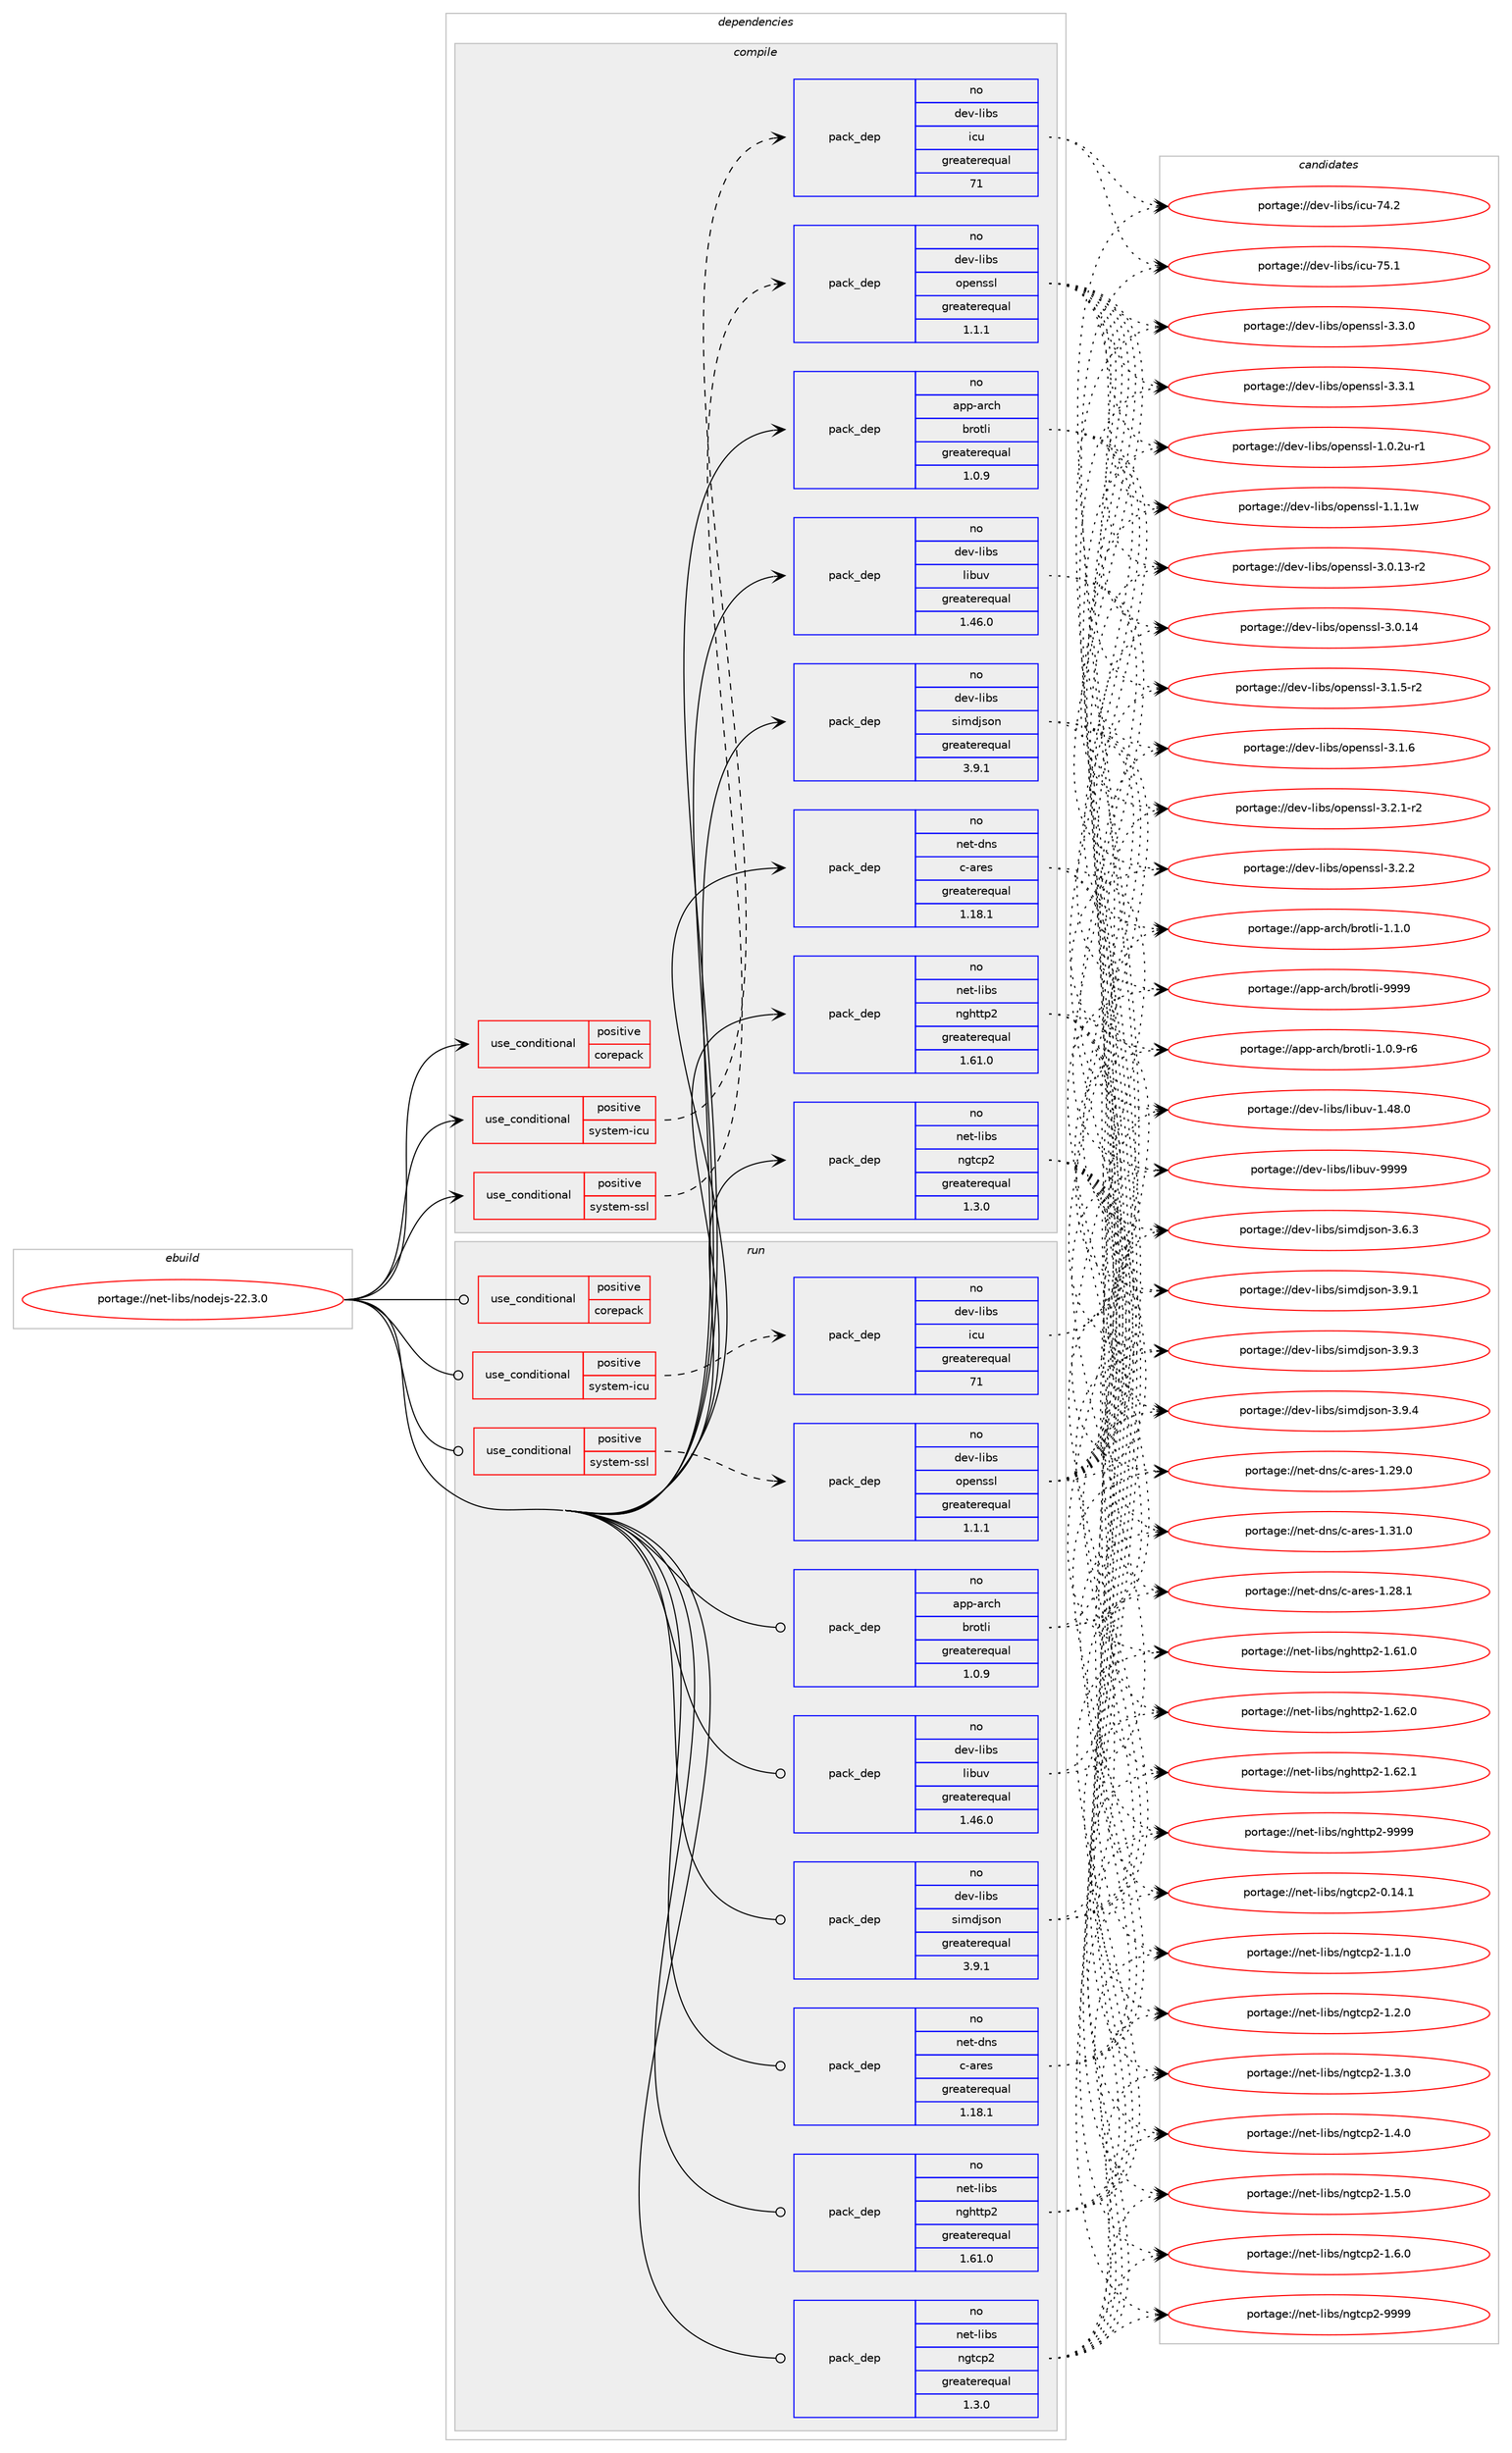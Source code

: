 digraph prolog {

# *************
# Graph options
# *************

newrank=true;
concentrate=true;
compound=true;
graph [rankdir=LR,fontname=Helvetica,fontsize=10,ranksep=1.5];#, ranksep=2.5, nodesep=0.2];
edge  [arrowhead=vee];
node  [fontname=Helvetica,fontsize=10];

# **********
# The ebuild
# **********

subgraph cluster_leftcol {
color=gray;
rank=same;
label=<<i>ebuild</i>>;
id [label="portage://net-libs/nodejs-22.3.0", color=red, width=4, href="../net-libs/nodejs-22.3.0.svg"];
}

# ****************
# The dependencies
# ****************

subgraph cluster_midcol {
color=gray;
label=<<i>dependencies</i>>;
subgraph cluster_compile {
fillcolor="#eeeeee";
style=filled;
label=<<i>compile</i>>;
subgraph cond91836 {
dependency184191 [label=<<TABLE BORDER="0" CELLBORDER="1" CELLSPACING="0" CELLPADDING="4"><TR><TD ROWSPAN="3" CELLPADDING="10">use_conditional</TD></TR><TR><TD>positive</TD></TR><TR><TD>corepack</TD></TR></TABLE>>, shape=none, color=red];
# *** BEGIN UNKNOWN DEPENDENCY TYPE (TODO) ***
# dependency184191 -> package_dependency(portage://net-libs/nodejs-22.3.0,install,weak,sys-apps,yarn,none,[,,],[],[])
# *** END UNKNOWN DEPENDENCY TYPE (TODO) ***

}
id:e -> dependency184191:w [weight=20,style="solid",arrowhead="vee"];
subgraph cond91837 {
dependency184192 [label=<<TABLE BORDER="0" CELLBORDER="1" CELLSPACING="0" CELLPADDING="4"><TR><TD ROWSPAN="3" CELLPADDING="10">use_conditional</TD></TR><TR><TD>positive</TD></TR><TR><TD>system-icu</TD></TR></TABLE>>, shape=none, color=red];
subgraph pack89750 {
dependency184193 [label=<<TABLE BORDER="0" CELLBORDER="1" CELLSPACING="0" CELLPADDING="4" WIDTH="220"><TR><TD ROWSPAN="6" CELLPADDING="30">pack_dep</TD></TR><TR><TD WIDTH="110">no</TD></TR><TR><TD>dev-libs</TD></TR><TR><TD>icu</TD></TR><TR><TD>greaterequal</TD></TR><TR><TD>71</TD></TR></TABLE>>, shape=none, color=blue];
}
dependency184192:e -> dependency184193:w [weight=20,style="dashed",arrowhead="vee"];
}
id:e -> dependency184192:w [weight=20,style="solid",arrowhead="vee"];
subgraph cond91838 {
dependency184194 [label=<<TABLE BORDER="0" CELLBORDER="1" CELLSPACING="0" CELLPADDING="4"><TR><TD ROWSPAN="3" CELLPADDING="10">use_conditional</TD></TR><TR><TD>positive</TD></TR><TR><TD>system-ssl</TD></TR></TABLE>>, shape=none, color=red];
subgraph pack89751 {
dependency184195 [label=<<TABLE BORDER="0" CELLBORDER="1" CELLSPACING="0" CELLPADDING="4" WIDTH="220"><TR><TD ROWSPAN="6" CELLPADDING="30">pack_dep</TD></TR><TR><TD WIDTH="110">no</TD></TR><TR><TD>dev-libs</TD></TR><TR><TD>openssl</TD></TR><TR><TD>greaterequal</TD></TR><TR><TD>1.1.1</TD></TR></TABLE>>, shape=none, color=blue];
}
dependency184194:e -> dependency184195:w [weight=20,style="dashed",arrowhead="vee"];
}
id:e -> dependency184194:w [weight=20,style="solid",arrowhead="vee"];
subgraph pack89752 {
dependency184196 [label=<<TABLE BORDER="0" CELLBORDER="1" CELLSPACING="0" CELLPADDING="4" WIDTH="220"><TR><TD ROWSPAN="6" CELLPADDING="30">pack_dep</TD></TR><TR><TD WIDTH="110">no</TD></TR><TR><TD>app-arch</TD></TR><TR><TD>brotli</TD></TR><TR><TD>greaterequal</TD></TR><TR><TD>1.0.9</TD></TR></TABLE>>, shape=none, color=blue];
}
id:e -> dependency184196:w [weight=20,style="solid",arrowhead="vee"];
subgraph pack89753 {
dependency184197 [label=<<TABLE BORDER="0" CELLBORDER="1" CELLSPACING="0" CELLPADDING="4" WIDTH="220"><TR><TD ROWSPAN="6" CELLPADDING="30">pack_dep</TD></TR><TR><TD WIDTH="110">no</TD></TR><TR><TD>dev-libs</TD></TR><TR><TD>libuv</TD></TR><TR><TD>greaterequal</TD></TR><TR><TD>1.46.0</TD></TR></TABLE>>, shape=none, color=blue];
}
id:e -> dependency184197:w [weight=20,style="solid",arrowhead="vee"];
subgraph pack89754 {
dependency184198 [label=<<TABLE BORDER="0" CELLBORDER="1" CELLSPACING="0" CELLPADDING="4" WIDTH="220"><TR><TD ROWSPAN="6" CELLPADDING="30">pack_dep</TD></TR><TR><TD WIDTH="110">no</TD></TR><TR><TD>dev-libs</TD></TR><TR><TD>simdjson</TD></TR><TR><TD>greaterequal</TD></TR><TR><TD>3.9.1</TD></TR></TABLE>>, shape=none, color=blue];
}
id:e -> dependency184198:w [weight=20,style="solid",arrowhead="vee"];
subgraph pack89755 {
dependency184199 [label=<<TABLE BORDER="0" CELLBORDER="1" CELLSPACING="0" CELLPADDING="4" WIDTH="220"><TR><TD ROWSPAN="6" CELLPADDING="30">pack_dep</TD></TR><TR><TD WIDTH="110">no</TD></TR><TR><TD>net-dns</TD></TR><TR><TD>c-ares</TD></TR><TR><TD>greaterequal</TD></TR><TR><TD>1.18.1</TD></TR></TABLE>>, shape=none, color=blue];
}
id:e -> dependency184199:w [weight=20,style="solid",arrowhead="vee"];
subgraph pack89756 {
dependency184200 [label=<<TABLE BORDER="0" CELLBORDER="1" CELLSPACING="0" CELLPADDING="4" WIDTH="220"><TR><TD ROWSPAN="6" CELLPADDING="30">pack_dep</TD></TR><TR><TD WIDTH="110">no</TD></TR><TR><TD>net-libs</TD></TR><TR><TD>nghttp2</TD></TR><TR><TD>greaterequal</TD></TR><TR><TD>1.61.0</TD></TR></TABLE>>, shape=none, color=blue];
}
id:e -> dependency184200:w [weight=20,style="solid",arrowhead="vee"];
subgraph pack89757 {
dependency184201 [label=<<TABLE BORDER="0" CELLBORDER="1" CELLSPACING="0" CELLPADDING="4" WIDTH="220"><TR><TD ROWSPAN="6" CELLPADDING="30">pack_dep</TD></TR><TR><TD WIDTH="110">no</TD></TR><TR><TD>net-libs</TD></TR><TR><TD>ngtcp2</TD></TR><TR><TD>greaterequal</TD></TR><TR><TD>1.3.0</TD></TR></TABLE>>, shape=none, color=blue];
}
id:e -> dependency184201:w [weight=20,style="solid",arrowhead="vee"];
# *** BEGIN UNKNOWN DEPENDENCY TYPE (TODO) ***
# id -> package_dependency(portage://net-libs/nodejs-22.3.0,install,no,sys-devel,gcc,none,[,,],any_different_slot,[])
# *** END UNKNOWN DEPENDENCY TYPE (TODO) ***

# *** BEGIN UNKNOWN DEPENDENCY TYPE (TODO) ***
# id -> package_dependency(portage://net-libs/nodejs-22.3.0,install,no,sys-libs,zlib,none,[,,],[],[])
# *** END UNKNOWN DEPENDENCY TYPE (TODO) ***

}
subgraph cluster_compileandrun {
fillcolor="#eeeeee";
style=filled;
label=<<i>compile and run</i>>;
}
subgraph cluster_run {
fillcolor="#eeeeee";
style=filled;
label=<<i>run</i>>;
subgraph cond91839 {
dependency184202 [label=<<TABLE BORDER="0" CELLBORDER="1" CELLSPACING="0" CELLPADDING="4"><TR><TD ROWSPAN="3" CELLPADDING="10">use_conditional</TD></TR><TR><TD>positive</TD></TR><TR><TD>corepack</TD></TR></TABLE>>, shape=none, color=red];
# *** BEGIN UNKNOWN DEPENDENCY TYPE (TODO) ***
# dependency184202 -> package_dependency(portage://net-libs/nodejs-22.3.0,run,weak,sys-apps,yarn,none,[,,],[],[])
# *** END UNKNOWN DEPENDENCY TYPE (TODO) ***

}
id:e -> dependency184202:w [weight=20,style="solid",arrowhead="odot"];
subgraph cond91840 {
dependency184203 [label=<<TABLE BORDER="0" CELLBORDER="1" CELLSPACING="0" CELLPADDING="4"><TR><TD ROWSPAN="3" CELLPADDING="10">use_conditional</TD></TR><TR><TD>positive</TD></TR><TR><TD>system-icu</TD></TR></TABLE>>, shape=none, color=red];
subgraph pack89758 {
dependency184204 [label=<<TABLE BORDER="0" CELLBORDER="1" CELLSPACING="0" CELLPADDING="4" WIDTH="220"><TR><TD ROWSPAN="6" CELLPADDING="30">pack_dep</TD></TR><TR><TD WIDTH="110">no</TD></TR><TR><TD>dev-libs</TD></TR><TR><TD>icu</TD></TR><TR><TD>greaterequal</TD></TR><TR><TD>71</TD></TR></TABLE>>, shape=none, color=blue];
}
dependency184203:e -> dependency184204:w [weight=20,style="dashed",arrowhead="vee"];
}
id:e -> dependency184203:w [weight=20,style="solid",arrowhead="odot"];
subgraph cond91841 {
dependency184205 [label=<<TABLE BORDER="0" CELLBORDER="1" CELLSPACING="0" CELLPADDING="4"><TR><TD ROWSPAN="3" CELLPADDING="10">use_conditional</TD></TR><TR><TD>positive</TD></TR><TR><TD>system-ssl</TD></TR></TABLE>>, shape=none, color=red];
subgraph pack89759 {
dependency184206 [label=<<TABLE BORDER="0" CELLBORDER="1" CELLSPACING="0" CELLPADDING="4" WIDTH="220"><TR><TD ROWSPAN="6" CELLPADDING="30">pack_dep</TD></TR><TR><TD WIDTH="110">no</TD></TR><TR><TD>dev-libs</TD></TR><TR><TD>openssl</TD></TR><TR><TD>greaterequal</TD></TR><TR><TD>1.1.1</TD></TR></TABLE>>, shape=none, color=blue];
}
dependency184205:e -> dependency184206:w [weight=20,style="dashed",arrowhead="vee"];
}
id:e -> dependency184205:w [weight=20,style="solid",arrowhead="odot"];
subgraph pack89760 {
dependency184207 [label=<<TABLE BORDER="0" CELLBORDER="1" CELLSPACING="0" CELLPADDING="4" WIDTH="220"><TR><TD ROWSPAN="6" CELLPADDING="30">pack_dep</TD></TR><TR><TD WIDTH="110">no</TD></TR><TR><TD>app-arch</TD></TR><TR><TD>brotli</TD></TR><TR><TD>greaterequal</TD></TR><TR><TD>1.0.9</TD></TR></TABLE>>, shape=none, color=blue];
}
id:e -> dependency184207:w [weight=20,style="solid",arrowhead="odot"];
subgraph pack89761 {
dependency184208 [label=<<TABLE BORDER="0" CELLBORDER="1" CELLSPACING="0" CELLPADDING="4" WIDTH="220"><TR><TD ROWSPAN="6" CELLPADDING="30">pack_dep</TD></TR><TR><TD WIDTH="110">no</TD></TR><TR><TD>dev-libs</TD></TR><TR><TD>libuv</TD></TR><TR><TD>greaterequal</TD></TR><TR><TD>1.46.0</TD></TR></TABLE>>, shape=none, color=blue];
}
id:e -> dependency184208:w [weight=20,style="solid",arrowhead="odot"];
subgraph pack89762 {
dependency184209 [label=<<TABLE BORDER="0" CELLBORDER="1" CELLSPACING="0" CELLPADDING="4" WIDTH="220"><TR><TD ROWSPAN="6" CELLPADDING="30">pack_dep</TD></TR><TR><TD WIDTH="110">no</TD></TR><TR><TD>dev-libs</TD></TR><TR><TD>simdjson</TD></TR><TR><TD>greaterequal</TD></TR><TR><TD>3.9.1</TD></TR></TABLE>>, shape=none, color=blue];
}
id:e -> dependency184209:w [weight=20,style="solid",arrowhead="odot"];
subgraph pack89763 {
dependency184210 [label=<<TABLE BORDER="0" CELLBORDER="1" CELLSPACING="0" CELLPADDING="4" WIDTH="220"><TR><TD ROWSPAN="6" CELLPADDING="30">pack_dep</TD></TR><TR><TD WIDTH="110">no</TD></TR><TR><TD>net-dns</TD></TR><TR><TD>c-ares</TD></TR><TR><TD>greaterequal</TD></TR><TR><TD>1.18.1</TD></TR></TABLE>>, shape=none, color=blue];
}
id:e -> dependency184210:w [weight=20,style="solid",arrowhead="odot"];
subgraph pack89764 {
dependency184211 [label=<<TABLE BORDER="0" CELLBORDER="1" CELLSPACING="0" CELLPADDING="4" WIDTH="220"><TR><TD ROWSPAN="6" CELLPADDING="30">pack_dep</TD></TR><TR><TD WIDTH="110">no</TD></TR><TR><TD>net-libs</TD></TR><TR><TD>nghttp2</TD></TR><TR><TD>greaterequal</TD></TR><TR><TD>1.61.0</TD></TR></TABLE>>, shape=none, color=blue];
}
id:e -> dependency184211:w [weight=20,style="solid",arrowhead="odot"];
subgraph pack89765 {
dependency184212 [label=<<TABLE BORDER="0" CELLBORDER="1" CELLSPACING="0" CELLPADDING="4" WIDTH="220"><TR><TD ROWSPAN="6" CELLPADDING="30">pack_dep</TD></TR><TR><TD WIDTH="110">no</TD></TR><TR><TD>net-libs</TD></TR><TR><TD>ngtcp2</TD></TR><TR><TD>greaterequal</TD></TR><TR><TD>1.3.0</TD></TR></TABLE>>, shape=none, color=blue];
}
id:e -> dependency184212:w [weight=20,style="solid",arrowhead="odot"];
# *** BEGIN UNKNOWN DEPENDENCY TYPE (TODO) ***
# id -> package_dependency(portage://net-libs/nodejs-22.3.0,run,no,sys-devel,gcc,none,[,,],any_different_slot,[])
# *** END UNKNOWN DEPENDENCY TYPE (TODO) ***

# *** BEGIN UNKNOWN DEPENDENCY TYPE (TODO) ***
# id -> package_dependency(portage://net-libs/nodejs-22.3.0,run,no,sys-libs,zlib,none,[,,],[],[])
# *** END UNKNOWN DEPENDENCY TYPE (TODO) ***

}
}

# **************
# The candidates
# **************

subgraph cluster_choices {
rank=same;
color=gray;
label=<<i>candidates</i>>;

subgraph choice89750 {
color=black;
nodesep=1;
choice100101118451081059811547105991174555524650 [label="portage://dev-libs/icu-74.2", color=red, width=4,href="../dev-libs/icu-74.2.svg"];
choice100101118451081059811547105991174555534649 [label="portage://dev-libs/icu-75.1", color=red, width=4,href="../dev-libs/icu-75.1.svg"];
dependency184193:e -> choice100101118451081059811547105991174555524650:w [style=dotted,weight="100"];
dependency184193:e -> choice100101118451081059811547105991174555534649:w [style=dotted,weight="100"];
}
subgraph choice89751 {
color=black;
nodesep=1;
choice1001011184510810598115471111121011101151151084549464846501174511449 [label="portage://dev-libs/openssl-1.0.2u-r1", color=red, width=4,href="../dev-libs/openssl-1.0.2u-r1.svg"];
choice100101118451081059811547111112101110115115108454946494649119 [label="portage://dev-libs/openssl-1.1.1w", color=red, width=4,href="../dev-libs/openssl-1.1.1w.svg"];
choice100101118451081059811547111112101110115115108455146484649514511450 [label="portage://dev-libs/openssl-3.0.13-r2", color=red, width=4,href="../dev-libs/openssl-3.0.13-r2.svg"];
choice10010111845108105981154711111210111011511510845514648464952 [label="portage://dev-libs/openssl-3.0.14", color=red, width=4,href="../dev-libs/openssl-3.0.14.svg"];
choice1001011184510810598115471111121011101151151084551464946534511450 [label="portage://dev-libs/openssl-3.1.5-r2", color=red, width=4,href="../dev-libs/openssl-3.1.5-r2.svg"];
choice100101118451081059811547111112101110115115108455146494654 [label="portage://dev-libs/openssl-3.1.6", color=red, width=4,href="../dev-libs/openssl-3.1.6.svg"];
choice1001011184510810598115471111121011101151151084551465046494511450 [label="portage://dev-libs/openssl-3.2.1-r2", color=red, width=4,href="../dev-libs/openssl-3.2.1-r2.svg"];
choice100101118451081059811547111112101110115115108455146504650 [label="portage://dev-libs/openssl-3.2.2", color=red, width=4,href="../dev-libs/openssl-3.2.2.svg"];
choice100101118451081059811547111112101110115115108455146514648 [label="portage://dev-libs/openssl-3.3.0", color=red, width=4,href="../dev-libs/openssl-3.3.0.svg"];
choice100101118451081059811547111112101110115115108455146514649 [label="portage://dev-libs/openssl-3.3.1", color=red, width=4,href="../dev-libs/openssl-3.3.1.svg"];
dependency184195:e -> choice1001011184510810598115471111121011101151151084549464846501174511449:w [style=dotted,weight="100"];
dependency184195:e -> choice100101118451081059811547111112101110115115108454946494649119:w [style=dotted,weight="100"];
dependency184195:e -> choice100101118451081059811547111112101110115115108455146484649514511450:w [style=dotted,weight="100"];
dependency184195:e -> choice10010111845108105981154711111210111011511510845514648464952:w [style=dotted,weight="100"];
dependency184195:e -> choice1001011184510810598115471111121011101151151084551464946534511450:w [style=dotted,weight="100"];
dependency184195:e -> choice100101118451081059811547111112101110115115108455146494654:w [style=dotted,weight="100"];
dependency184195:e -> choice1001011184510810598115471111121011101151151084551465046494511450:w [style=dotted,weight="100"];
dependency184195:e -> choice100101118451081059811547111112101110115115108455146504650:w [style=dotted,weight="100"];
dependency184195:e -> choice100101118451081059811547111112101110115115108455146514648:w [style=dotted,weight="100"];
dependency184195:e -> choice100101118451081059811547111112101110115115108455146514649:w [style=dotted,weight="100"];
}
subgraph choice89752 {
color=black;
nodesep=1;
choice9711211245971149910447981141111161081054549464846574511454 [label="portage://app-arch/brotli-1.0.9-r6", color=red, width=4,href="../app-arch/brotli-1.0.9-r6.svg"];
choice971121124597114991044798114111116108105454946494648 [label="portage://app-arch/brotli-1.1.0", color=red, width=4,href="../app-arch/brotli-1.1.0.svg"];
choice9711211245971149910447981141111161081054557575757 [label="portage://app-arch/brotli-9999", color=red, width=4,href="../app-arch/brotli-9999.svg"];
dependency184196:e -> choice9711211245971149910447981141111161081054549464846574511454:w [style=dotted,weight="100"];
dependency184196:e -> choice971121124597114991044798114111116108105454946494648:w [style=dotted,weight="100"];
dependency184196:e -> choice9711211245971149910447981141111161081054557575757:w [style=dotted,weight="100"];
}
subgraph choice89753 {
color=black;
nodesep=1;
choice1001011184510810598115471081059811711845494652564648 [label="portage://dev-libs/libuv-1.48.0", color=red, width=4,href="../dev-libs/libuv-1.48.0.svg"];
choice100101118451081059811547108105981171184557575757 [label="portage://dev-libs/libuv-9999", color=red, width=4,href="../dev-libs/libuv-9999.svg"];
dependency184197:e -> choice1001011184510810598115471081059811711845494652564648:w [style=dotted,weight="100"];
dependency184197:e -> choice100101118451081059811547108105981171184557575757:w [style=dotted,weight="100"];
}
subgraph choice89754 {
color=black;
nodesep=1;
choice100101118451081059811547115105109100106115111110455146544651 [label="portage://dev-libs/simdjson-3.6.3", color=red, width=4,href="../dev-libs/simdjson-3.6.3.svg"];
choice100101118451081059811547115105109100106115111110455146574649 [label="portage://dev-libs/simdjson-3.9.1", color=red, width=4,href="../dev-libs/simdjson-3.9.1.svg"];
choice100101118451081059811547115105109100106115111110455146574651 [label="portage://dev-libs/simdjson-3.9.3", color=red, width=4,href="../dev-libs/simdjson-3.9.3.svg"];
choice100101118451081059811547115105109100106115111110455146574652 [label="portage://dev-libs/simdjson-3.9.4", color=red, width=4,href="../dev-libs/simdjson-3.9.4.svg"];
dependency184198:e -> choice100101118451081059811547115105109100106115111110455146544651:w [style=dotted,weight="100"];
dependency184198:e -> choice100101118451081059811547115105109100106115111110455146574649:w [style=dotted,weight="100"];
dependency184198:e -> choice100101118451081059811547115105109100106115111110455146574651:w [style=dotted,weight="100"];
dependency184198:e -> choice100101118451081059811547115105109100106115111110455146574652:w [style=dotted,weight="100"];
}
subgraph choice89755 {
color=black;
nodesep=1;
choice110101116451001101154799459711410111545494650564649 [label="portage://net-dns/c-ares-1.28.1", color=red, width=4,href="../net-dns/c-ares-1.28.1.svg"];
choice110101116451001101154799459711410111545494650574648 [label="portage://net-dns/c-ares-1.29.0", color=red, width=4,href="../net-dns/c-ares-1.29.0.svg"];
choice110101116451001101154799459711410111545494651494648 [label="portage://net-dns/c-ares-1.31.0", color=red, width=4,href="../net-dns/c-ares-1.31.0.svg"];
dependency184199:e -> choice110101116451001101154799459711410111545494650564649:w [style=dotted,weight="100"];
dependency184199:e -> choice110101116451001101154799459711410111545494650574648:w [style=dotted,weight="100"];
dependency184199:e -> choice110101116451001101154799459711410111545494651494648:w [style=dotted,weight="100"];
}
subgraph choice89756 {
color=black;
nodesep=1;
choice1101011164510810598115471101031041161161125045494654494648 [label="portage://net-libs/nghttp2-1.61.0", color=red, width=4,href="../net-libs/nghttp2-1.61.0.svg"];
choice1101011164510810598115471101031041161161125045494654504648 [label="portage://net-libs/nghttp2-1.62.0", color=red, width=4,href="../net-libs/nghttp2-1.62.0.svg"];
choice1101011164510810598115471101031041161161125045494654504649 [label="portage://net-libs/nghttp2-1.62.1", color=red, width=4,href="../net-libs/nghttp2-1.62.1.svg"];
choice110101116451081059811547110103104116116112504557575757 [label="portage://net-libs/nghttp2-9999", color=red, width=4,href="../net-libs/nghttp2-9999.svg"];
dependency184200:e -> choice1101011164510810598115471101031041161161125045494654494648:w [style=dotted,weight="100"];
dependency184200:e -> choice1101011164510810598115471101031041161161125045494654504648:w [style=dotted,weight="100"];
dependency184200:e -> choice1101011164510810598115471101031041161161125045494654504649:w [style=dotted,weight="100"];
dependency184200:e -> choice110101116451081059811547110103104116116112504557575757:w [style=dotted,weight="100"];
}
subgraph choice89757 {
color=black;
nodesep=1;
choice110101116451081059811547110103116991125045484649524649 [label="portage://net-libs/ngtcp2-0.14.1", color=red, width=4,href="../net-libs/ngtcp2-0.14.1.svg"];
choice1101011164510810598115471101031169911250454946494648 [label="portage://net-libs/ngtcp2-1.1.0", color=red, width=4,href="../net-libs/ngtcp2-1.1.0.svg"];
choice1101011164510810598115471101031169911250454946504648 [label="portage://net-libs/ngtcp2-1.2.0", color=red, width=4,href="../net-libs/ngtcp2-1.2.0.svg"];
choice1101011164510810598115471101031169911250454946514648 [label="portage://net-libs/ngtcp2-1.3.0", color=red, width=4,href="../net-libs/ngtcp2-1.3.0.svg"];
choice1101011164510810598115471101031169911250454946524648 [label="portage://net-libs/ngtcp2-1.4.0", color=red, width=4,href="../net-libs/ngtcp2-1.4.0.svg"];
choice1101011164510810598115471101031169911250454946534648 [label="portage://net-libs/ngtcp2-1.5.0", color=red, width=4,href="../net-libs/ngtcp2-1.5.0.svg"];
choice1101011164510810598115471101031169911250454946544648 [label="portage://net-libs/ngtcp2-1.6.0", color=red, width=4,href="../net-libs/ngtcp2-1.6.0.svg"];
choice11010111645108105981154711010311699112504557575757 [label="portage://net-libs/ngtcp2-9999", color=red, width=4,href="../net-libs/ngtcp2-9999.svg"];
dependency184201:e -> choice110101116451081059811547110103116991125045484649524649:w [style=dotted,weight="100"];
dependency184201:e -> choice1101011164510810598115471101031169911250454946494648:w [style=dotted,weight="100"];
dependency184201:e -> choice1101011164510810598115471101031169911250454946504648:w [style=dotted,weight="100"];
dependency184201:e -> choice1101011164510810598115471101031169911250454946514648:w [style=dotted,weight="100"];
dependency184201:e -> choice1101011164510810598115471101031169911250454946524648:w [style=dotted,weight="100"];
dependency184201:e -> choice1101011164510810598115471101031169911250454946534648:w [style=dotted,weight="100"];
dependency184201:e -> choice1101011164510810598115471101031169911250454946544648:w [style=dotted,weight="100"];
dependency184201:e -> choice11010111645108105981154711010311699112504557575757:w [style=dotted,weight="100"];
}
subgraph choice89758 {
color=black;
nodesep=1;
choice100101118451081059811547105991174555524650 [label="portage://dev-libs/icu-74.2", color=red, width=4,href="../dev-libs/icu-74.2.svg"];
choice100101118451081059811547105991174555534649 [label="portage://dev-libs/icu-75.1", color=red, width=4,href="../dev-libs/icu-75.1.svg"];
dependency184204:e -> choice100101118451081059811547105991174555524650:w [style=dotted,weight="100"];
dependency184204:e -> choice100101118451081059811547105991174555534649:w [style=dotted,weight="100"];
}
subgraph choice89759 {
color=black;
nodesep=1;
choice1001011184510810598115471111121011101151151084549464846501174511449 [label="portage://dev-libs/openssl-1.0.2u-r1", color=red, width=4,href="../dev-libs/openssl-1.0.2u-r1.svg"];
choice100101118451081059811547111112101110115115108454946494649119 [label="portage://dev-libs/openssl-1.1.1w", color=red, width=4,href="../dev-libs/openssl-1.1.1w.svg"];
choice100101118451081059811547111112101110115115108455146484649514511450 [label="portage://dev-libs/openssl-3.0.13-r2", color=red, width=4,href="../dev-libs/openssl-3.0.13-r2.svg"];
choice10010111845108105981154711111210111011511510845514648464952 [label="portage://dev-libs/openssl-3.0.14", color=red, width=4,href="../dev-libs/openssl-3.0.14.svg"];
choice1001011184510810598115471111121011101151151084551464946534511450 [label="portage://dev-libs/openssl-3.1.5-r2", color=red, width=4,href="../dev-libs/openssl-3.1.5-r2.svg"];
choice100101118451081059811547111112101110115115108455146494654 [label="portage://dev-libs/openssl-3.1.6", color=red, width=4,href="../dev-libs/openssl-3.1.6.svg"];
choice1001011184510810598115471111121011101151151084551465046494511450 [label="portage://dev-libs/openssl-3.2.1-r2", color=red, width=4,href="../dev-libs/openssl-3.2.1-r2.svg"];
choice100101118451081059811547111112101110115115108455146504650 [label="portage://dev-libs/openssl-3.2.2", color=red, width=4,href="../dev-libs/openssl-3.2.2.svg"];
choice100101118451081059811547111112101110115115108455146514648 [label="portage://dev-libs/openssl-3.3.0", color=red, width=4,href="../dev-libs/openssl-3.3.0.svg"];
choice100101118451081059811547111112101110115115108455146514649 [label="portage://dev-libs/openssl-3.3.1", color=red, width=4,href="../dev-libs/openssl-3.3.1.svg"];
dependency184206:e -> choice1001011184510810598115471111121011101151151084549464846501174511449:w [style=dotted,weight="100"];
dependency184206:e -> choice100101118451081059811547111112101110115115108454946494649119:w [style=dotted,weight="100"];
dependency184206:e -> choice100101118451081059811547111112101110115115108455146484649514511450:w [style=dotted,weight="100"];
dependency184206:e -> choice10010111845108105981154711111210111011511510845514648464952:w [style=dotted,weight="100"];
dependency184206:e -> choice1001011184510810598115471111121011101151151084551464946534511450:w [style=dotted,weight="100"];
dependency184206:e -> choice100101118451081059811547111112101110115115108455146494654:w [style=dotted,weight="100"];
dependency184206:e -> choice1001011184510810598115471111121011101151151084551465046494511450:w [style=dotted,weight="100"];
dependency184206:e -> choice100101118451081059811547111112101110115115108455146504650:w [style=dotted,weight="100"];
dependency184206:e -> choice100101118451081059811547111112101110115115108455146514648:w [style=dotted,weight="100"];
dependency184206:e -> choice100101118451081059811547111112101110115115108455146514649:w [style=dotted,weight="100"];
}
subgraph choice89760 {
color=black;
nodesep=1;
choice9711211245971149910447981141111161081054549464846574511454 [label="portage://app-arch/brotli-1.0.9-r6", color=red, width=4,href="../app-arch/brotli-1.0.9-r6.svg"];
choice971121124597114991044798114111116108105454946494648 [label="portage://app-arch/brotli-1.1.0", color=red, width=4,href="../app-arch/brotli-1.1.0.svg"];
choice9711211245971149910447981141111161081054557575757 [label="portage://app-arch/brotli-9999", color=red, width=4,href="../app-arch/brotli-9999.svg"];
dependency184207:e -> choice9711211245971149910447981141111161081054549464846574511454:w [style=dotted,weight="100"];
dependency184207:e -> choice971121124597114991044798114111116108105454946494648:w [style=dotted,weight="100"];
dependency184207:e -> choice9711211245971149910447981141111161081054557575757:w [style=dotted,weight="100"];
}
subgraph choice89761 {
color=black;
nodesep=1;
choice1001011184510810598115471081059811711845494652564648 [label="portage://dev-libs/libuv-1.48.0", color=red, width=4,href="../dev-libs/libuv-1.48.0.svg"];
choice100101118451081059811547108105981171184557575757 [label="portage://dev-libs/libuv-9999", color=red, width=4,href="../dev-libs/libuv-9999.svg"];
dependency184208:e -> choice1001011184510810598115471081059811711845494652564648:w [style=dotted,weight="100"];
dependency184208:e -> choice100101118451081059811547108105981171184557575757:w [style=dotted,weight="100"];
}
subgraph choice89762 {
color=black;
nodesep=1;
choice100101118451081059811547115105109100106115111110455146544651 [label="portage://dev-libs/simdjson-3.6.3", color=red, width=4,href="../dev-libs/simdjson-3.6.3.svg"];
choice100101118451081059811547115105109100106115111110455146574649 [label="portage://dev-libs/simdjson-3.9.1", color=red, width=4,href="../dev-libs/simdjson-3.9.1.svg"];
choice100101118451081059811547115105109100106115111110455146574651 [label="portage://dev-libs/simdjson-3.9.3", color=red, width=4,href="../dev-libs/simdjson-3.9.3.svg"];
choice100101118451081059811547115105109100106115111110455146574652 [label="portage://dev-libs/simdjson-3.9.4", color=red, width=4,href="../dev-libs/simdjson-3.9.4.svg"];
dependency184209:e -> choice100101118451081059811547115105109100106115111110455146544651:w [style=dotted,weight="100"];
dependency184209:e -> choice100101118451081059811547115105109100106115111110455146574649:w [style=dotted,weight="100"];
dependency184209:e -> choice100101118451081059811547115105109100106115111110455146574651:w [style=dotted,weight="100"];
dependency184209:e -> choice100101118451081059811547115105109100106115111110455146574652:w [style=dotted,weight="100"];
}
subgraph choice89763 {
color=black;
nodesep=1;
choice110101116451001101154799459711410111545494650564649 [label="portage://net-dns/c-ares-1.28.1", color=red, width=4,href="../net-dns/c-ares-1.28.1.svg"];
choice110101116451001101154799459711410111545494650574648 [label="portage://net-dns/c-ares-1.29.0", color=red, width=4,href="../net-dns/c-ares-1.29.0.svg"];
choice110101116451001101154799459711410111545494651494648 [label="portage://net-dns/c-ares-1.31.0", color=red, width=4,href="../net-dns/c-ares-1.31.0.svg"];
dependency184210:e -> choice110101116451001101154799459711410111545494650564649:w [style=dotted,weight="100"];
dependency184210:e -> choice110101116451001101154799459711410111545494650574648:w [style=dotted,weight="100"];
dependency184210:e -> choice110101116451001101154799459711410111545494651494648:w [style=dotted,weight="100"];
}
subgraph choice89764 {
color=black;
nodesep=1;
choice1101011164510810598115471101031041161161125045494654494648 [label="portage://net-libs/nghttp2-1.61.0", color=red, width=4,href="../net-libs/nghttp2-1.61.0.svg"];
choice1101011164510810598115471101031041161161125045494654504648 [label="portage://net-libs/nghttp2-1.62.0", color=red, width=4,href="../net-libs/nghttp2-1.62.0.svg"];
choice1101011164510810598115471101031041161161125045494654504649 [label="portage://net-libs/nghttp2-1.62.1", color=red, width=4,href="../net-libs/nghttp2-1.62.1.svg"];
choice110101116451081059811547110103104116116112504557575757 [label="portage://net-libs/nghttp2-9999", color=red, width=4,href="../net-libs/nghttp2-9999.svg"];
dependency184211:e -> choice1101011164510810598115471101031041161161125045494654494648:w [style=dotted,weight="100"];
dependency184211:e -> choice1101011164510810598115471101031041161161125045494654504648:w [style=dotted,weight="100"];
dependency184211:e -> choice1101011164510810598115471101031041161161125045494654504649:w [style=dotted,weight="100"];
dependency184211:e -> choice110101116451081059811547110103104116116112504557575757:w [style=dotted,weight="100"];
}
subgraph choice89765 {
color=black;
nodesep=1;
choice110101116451081059811547110103116991125045484649524649 [label="portage://net-libs/ngtcp2-0.14.1", color=red, width=4,href="../net-libs/ngtcp2-0.14.1.svg"];
choice1101011164510810598115471101031169911250454946494648 [label="portage://net-libs/ngtcp2-1.1.0", color=red, width=4,href="../net-libs/ngtcp2-1.1.0.svg"];
choice1101011164510810598115471101031169911250454946504648 [label="portage://net-libs/ngtcp2-1.2.0", color=red, width=4,href="../net-libs/ngtcp2-1.2.0.svg"];
choice1101011164510810598115471101031169911250454946514648 [label="portage://net-libs/ngtcp2-1.3.0", color=red, width=4,href="../net-libs/ngtcp2-1.3.0.svg"];
choice1101011164510810598115471101031169911250454946524648 [label="portage://net-libs/ngtcp2-1.4.0", color=red, width=4,href="../net-libs/ngtcp2-1.4.0.svg"];
choice1101011164510810598115471101031169911250454946534648 [label="portage://net-libs/ngtcp2-1.5.0", color=red, width=4,href="../net-libs/ngtcp2-1.5.0.svg"];
choice1101011164510810598115471101031169911250454946544648 [label="portage://net-libs/ngtcp2-1.6.0", color=red, width=4,href="../net-libs/ngtcp2-1.6.0.svg"];
choice11010111645108105981154711010311699112504557575757 [label="portage://net-libs/ngtcp2-9999", color=red, width=4,href="../net-libs/ngtcp2-9999.svg"];
dependency184212:e -> choice110101116451081059811547110103116991125045484649524649:w [style=dotted,weight="100"];
dependency184212:e -> choice1101011164510810598115471101031169911250454946494648:w [style=dotted,weight="100"];
dependency184212:e -> choice1101011164510810598115471101031169911250454946504648:w [style=dotted,weight="100"];
dependency184212:e -> choice1101011164510810598115471101031169911250454946514648:w [style=dotted,weight="100"];
dependency184212:e -> choice1101011164510810598115471101031169911250454946524648:w [style=dotted,weight="100"];
dependency184212:e -> choice1101011164510810598115471101031169911250454946534648:w [style=dotted,weight="100"];
dependency184212:e -> choice1101011164510810598115471101031169911250454946544648:w [style=dotted,weight="100"];
dependency184212:e -> choice11010111645108105981154711010311699112504557575757:w [style=dotted,weight="100"];
}
}

}
